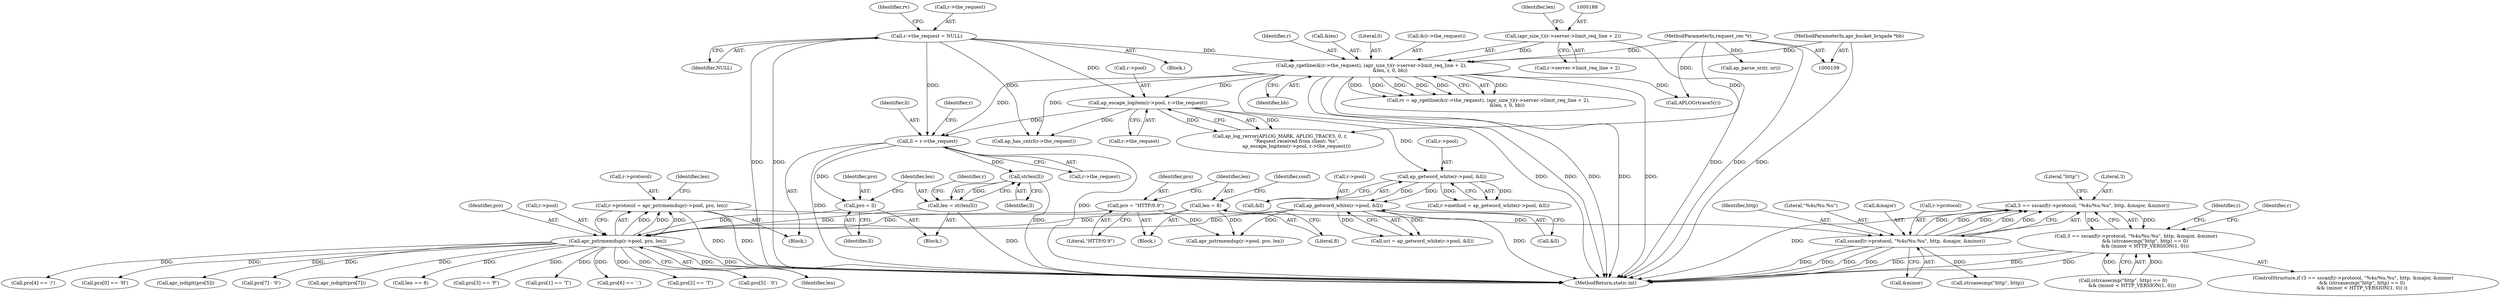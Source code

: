 digraph "0_httpd_6a974059190b8a0c7e499f4ab12fe108127099cb@API" {
"1000508" [label="(Call,3 == sscanf(r->protocol, \"%4s/%u.%u\", http, &major, &minor))"];
"1000510" [label="(Call,sscanf(r->protocol, \"%4s/%u.%u\", http, &major, &minor))"];
"1000415" [label="(Call,r->protocol = apr_pstrmemdup(r->pool, pro, len))"];
"1000419" [label="(Call,apr_pstrmemdup(r->pool, pro, len))"];
"1000305" [label="(Call,ap_getword_white(r->pool, &ll))"];
"1000297" [label="(Call,ap_getword_white(r->pool, &ll))"];
"1000276" [label="(Call,ap_escape_logitem(r->pool, r->the_request))"];
"1000175" [label="(Call,r->the_request = NULL)"];
"1000182" [label="(Call,ap_rgetline(&(r->the_request), (apr_size_t)(r->server->limit_req_line + 2),\n                         &len, r, 0, bb))"];
"1000187" [label="(Call,(apr_size_t)(r->server->limit_req_line + 2))"];
"1000110" [label="(MethodParameterIn,request_rec *r)"];
"1000111" [label="(MethodParameterIn,apr_bucket_brigade *bb)"];
"1000352" [label="(Call,pro = ll)"];
"1000288" [label="(Call,ll = r->the_request)"];
"1000366" [label="(Call,pro = \"HTTP/0.9\")"];
"1000355" [label="(Call,len = strlen(ll))"];
"1000357" [label="(Call,strlen(ll))"];
"1000369" [label="(Call,len = 8)"];
"1000507" [label="(Call,3 == sscanf(r->protocol, \"%4s/%u.%u\", http, &major, &minor)\n            && (strcasecmp(\"http\", http) == 0)\n            && (minor < HTTP_VERSION(1, 0)))"];
"1000419" [label="(Call,apr_pstrmemdup(r->pool, pro, len))"];
"1000295" [label="(Identifier,r)"];
"1000277" [label="(Call,r->pool)"];
"1000518" [label="(Call,&minor)"];
"1000353" [label="(Identifier,pro)"];
"1000355" [label="(Call,len = strlen(ll))"];
"1000415" [label="(Call,r->protocol = apr_pstrmemdup(r->pool, pro, len))"];
"1000356" [label="(Identifier,len)"];
"1000431" [label="(Call,pro[0] == 'H')"];
"1000507" [label="(Call,3 == sscanf(r->protocol, \"%4s/%u.%u\", http, &major, &minor)\n            && (strcasecmp(\"http\", http) == 0)\n            && (minor < HTTP_VERSION(1, 0)))"];
"1000461" [label="(Call,apr_isdigit(pro[5]))"];
"1000523" [label="(Literal,\"http\")"];
"1000297" [label="(Call,ap_getword_white(r->pool, &ll))"];
"1000200" [label="(Identifier,bb)"];
"1000187" [label="(Call,(apr_size_t)(r->server->limit_req_line + 2))"];
"1000267" [label="(Call,APLOGrtrace5(r))"];
"1000301" [label="(Call,&ll)"];
"1000183" [label="(Call,&(r->the_request))"];
"1000352" [label="(Call,pro = ll)"];
"1000486" [label="(Call,pro[7] - '0')"];
"1000354" [label="(Identifier,ll)"];
"1000346" [label="(Block,)"];
"1000471" [label="(Call,apr_isdigit(pro[7]))"];
"1000556" [label="(Call,ap_has_cntrl(r->the_request))"];
"1000427" [label="(Call,len == 8)"];
"1000181" [label="(Identifier,rv)"];
"1000635" [label="(MethodReturn,static int)"];
"1000508" [label="(Call,3 == sscanf(r->protocol, \"%4s/%u.%u\", http, &major, &minor))"];
"1000288" [label="(Call,ll = r->the_request)"];
"1000176" [label="(Call,r->the_request)"];
"1000516" [label="(Call,&major)"];
"1000375" [label="(Identifier,conf)"];
"1000198" [label="(Identifier,r)"];
"1000449" [label="(Call,pro[3] == 'P')"];
"1000306" [label="(Call,r->pool)"];
"1000543" [label="(Identifier,r)"];
"1000175" [label="(Call,r->the_request = NULL)"];
"1000270" [label="(Call,ap_log_rerror(APLOG_MARK, APLOG_TRACE5, 0, r,\n                      \"Request received from client: %s\",\n                      ap_escape_logitem(r->pool, r->the_request)))"];
"1000367" [label="(Identifier,pro)"];
"1000371" [label="(Literal,8)"];
"1000360" [label="(Block,)"];
"1000520" [label="(Call,(strcasecmp(\"http\", http) == 0)\n            && (minor < HTTP_VERSION(1, 0)))"];
"1000522" [label="(Call,strcasecmp(\"http\", http))"];
"1000416" [label="(Call,r->protocol)"];
"1000173" [label="(Block,)"];
"1000437" [label="(Call,pro[1] == 'T')"];
"1000511" [label="(Call,r->protocol)"];
"1000428" [label="(Identifier,len)"];
"1000357" [label="(Call,strlen(ll))"];
"1000515" [label="(Identifier,http)"];
"1000280" [label="(Call,r->the_request)"];
"1000196" [label="(Call,&len)"];
"1000290" [label="(Call,r->the_request)"];
"1000514" [label="(Literal,\"%4s/%u.%u\")"];
"1000423" [label="(Identifier,pro)"];
"1000309" [label="(Call,&ll)"];
"1000305" [label="(Call,ap_getword_white(r->pool, &ll))"];
"1000289" [label="(Identifier,ll)"];
"1000339" [label="(Call,ap_parse_uri(r, uri))"];
"1000303" [label="(Call,uri = ap_getword_white(r->pool, &ll))"];
"1000466" [label="(Call,pro[6] == '.')"];
"1000443" [label="(Call,pro[2] == 'T')"];
"1000370" [label="(Identifier,len)"];
"1000509" [label="(Literal,3)"];
"1000481" [label="(Call,pro[5] - '0')"];
"1000112" [label="(Block,)"];
"1000510" [label="(Call,sscanf(r->protocol, \"%4s/%u.%u\", http, &major, &minor))"];
"1000182" [label="(Call,ap_rgetline(&(r->the_request), (apr_size_t)(r->server->limit_req_line + 2),\n                         &len, r, 0, bb))"];
"1000424" [label="(Identifier,len)"];
"1000417" [label="(Identifier,r)"];
"1000179" [label="(Identifier,NULL)"];
"1000298" [label="(Call,r->pool)"];
"1000368" [label="(Literal,\"HTTP/0.9\")"];
"1000111" [label="(MethodParameterIn,apr_bucket_brigade *bb)"];
"1000455" [label="(Call,pro[4] == '/')"];
"1000369" [label="(Call,len = 8)"];
"1000197" [label="(Identifier,len)"];
"1000180" [label="(Call,rv = ap_rgetline(&(r->the_request), (apr_size_t)(r->server->limit_req_line + 2),\n                         &len, r, 0, bb))"];
"1000189" [label="(Call,r->server->limit_req_line + 2)"];
"1000276" [label="(Call,ap_escape_logitem(r->pool, r->the_request))"];
"1000506" [label="(ControlStructure,if (3 == sscanf(r->protocol, \"%4s/%u.%u\", http, &major, &minor)\n            && (strcasecmp(\"http\", http) == 0)\n            && (minor < HTTP_VERSION(1, 0)) ))"];
"1000388" [label="(Call,apr_pstrmemdup(r->pool, pro, len))"];
"1000358" [label="(Identifier,ll)"];
"1000534" [label="(Identifier,r)"];
"1000293" [label="(Call,r->method = ap_getword_white(r->pool, &ll))"];
"1000199" [label="(Literal,0)"];
"1000366" [label="(Call,pro = \"HTTP/0.9\")"];
"1000420" [label="(Call,r->pool)"];
"1000110" [label="(MethodParameterIn,request_rec *r)"];
"1000508" -> "1000507"  [label="AST: "];
"1000508" -> "1000510"  [label="CFG: "];
"1000509" -> "1000508"  [label="AST: "];
"1000510" -> "1000508"  [label="AST: "];
"1000523" -> "1000508"  [label="CFG: "];
"1000507" -> "1000508"  [label="CFG: "];
"1000508" -> "1000635"  [label="DDG: "];
"1000508" -> "1000507"  [label="DDG: "];
"1000508" -> "1000507"  [label="DDG: "];
"1000510" -> "1000508"  [label="DDG: "];
"1000510" -> "1000508"  [label="DDG: "];
"1000510" -> "1000508"  [label="DDG: "];
"1000510" -> "1000508"  [label="DDG: "];
"1000510" -> "1000508"  [label="DDG: "];
"1000510" -> "1000518"  [label="CFG: "];
"1000511" -> "1000510"  [label="AST: "];
"1000514" -> "1000510"  [label="AST: "];
"1000515" -> "1000510"  [label="AST: "];
"1000516" -> "1000510"  [label="AST: "];
"1000518" -> "1000510"  [label="AST: "];
"1000510" -> "1000635"  [label="DDG: "];
"1000510" -> "1000635"  [label="DDG: "];
"1000510" -> "1000635"  [label="DDG: "];
"1000510" -> "1000635"  [label="DDG: "];
"1000415" -> "1000510"  [label="DDG: "];
"1000510" -> "1000522"  [label="DDG: "];
"1000415" -> "1000112"  [label="AST: "];
"1000415" -> "1000419"  [label="CFG: "];
"1000416" -> "1000415"  [label="AST: "];
"1000419" -> "1000415"  [label="AST: "];
"1000428" -> "1000415"  [label="CFG: "];
"1000415" -> "1000635"  [label="DDG: "];
"1000415" -> "1000635"  [label="DDG: "];
"1000419" -> "1000415"  [label="DDG: "];
"1000419" -> "1000415"  [label="DDG: "];
"1000419" -> "1000415"  [label="DDG: "];
"1000419" -> "1000424"  [label="CFG: "];
"1000420" -> "1000419"  [label="AST: "];
"1000423" -> "1000419"  [label="AST: "];
"1000424" -> "1000419"  [label="AST: "];
"1000419" -> "1000635"  [label="DDG: "];
"1000419" -> "1000635"  [label="DDG: "];
"1000305" -> "1000419"  [label="DDG: "];
"1000352" -> "1000419"  [label="DDG: "];
"1000366" -> "1000419"  [label="DDG: "];
"1000355" -> "1000419"  [label="DDG: "];
"1000369" -> "1000419"  [label="DDG: "];
"1000419" -> "1000427"  [label="DDG: "];
"1000419" -> "1000431"  [label="DDG: "];
"1000419" -> "1000437"  [label="DDG: "];
"1000419" -> "1000443"  [label="DDG: "];
"1000419" -> "1000449"  [label="DDG: "];
"1000419" -> "1000455"  [label="DDG: "];
"1000419" -> "1000461"  [label="DDG: "];
"1000419" -> "1000466"  [label="DDG: "];
"1000419" -> "1000471"  [label="DDG: "];
"1000419" -> "1000481"  [label="DDG: "];
"1000419" -> "1000486"  [label="DDG: "];
"1000305" -> "1000303"  [label="AST: "];
"1000305" -> "1000309"  [label="CFG: "];
"1000306" -> "1000305"  [label="AST: "];
"1000309" -> "1000305"  [label="AST: "];
"1000303" -> "1000305"  [label="CFG: "];
"1000305" -> "1000635"  [label="DDG: "];
"1000305" -> "1000303"  [label="DDG: "];
"1000305" -> "1000303"  [label="DDG: "];
"1000297" -> "1000305"  [label="DDG: "];
"1000297" -> "1000305"  [label="DDG: "];
"1000305" -> "1000388"  [label="DDG: "];
"1000297" -> "1000293"  [label="AST: "];
"1000297" -> "1000301"  [label="CFG: "];
"1000298" -> "1000297"  [label="AST: "];
"1000301" -> "1000297"  [label="AST: "];
"1000293" -> "1000297"  [label="CFG: "];
"1000297" -> "1000293"  [label="DDG: "];
"1000297" -> "1000293"  [label="DDG: "];
"1000276" -> "1000297"  [label="DDG: "];
"1000276" -> "1000270"  [label="AST: "];
"1000276" -> "1000280"  [label="CFG: "];
"1000277" -> "1000276"  [label="AST: "];
"1000280" -> "1000276"  [label="AST: "];
"1000270" -> "1000276"  [label="CFG: "];
"1000276" -> "1000270"  [label="DDG: "];
"1000276" -> "1000270"  [label="DDG: "];
"1000175" -> "1000276"  [label="DDG: "];
"1000182" -> "1000276"  [label="DDG: "];
"1000276" -> "1000288"  [label="DDG: "];
"1000276" -> "1000556"  [label="DDG: "];
"1000175" -> "1000173"  [label="AST: "];
"1000175" -> "1000179"  [label="CFG: "];
"1000176" -> "1000175"  [label="AST: "];
"1000179" -> "1000175"  [label="AST: "];
"1000181" -> "1000175"  [label="CFG: "];
"1000175" -> "1000635"  [label="DDG: "];
"1000175" -> "1000635"  [label="DDG: "];
"1000175" -> "1000182"  [label="DDG: "];
"1000175" -> "1000288"  [label="DDG: "];
"1000175" -> "1000556"  [label="DDG: "];
"1000182" -> "1000180"  [label="AST: "];
"1000182" -> "1000200"  [label="CFG: "];
"1000183" -> "1000182"  [label="AST: "];
"1000187" -> "1000182"  [label="AST: "];
"1000196" -> "1000182"  [label="AST: "];
"1000198" -> "1000182"  [label="AST: "];
"1000199" -> "1000182"  [label="AST: "];
"1000200" -> "1000182"  [label="AST: "];
"1000180" -> "1000182"  [label="CFG: "];
"1000182" -> "1000635"  [label="DDG: "];
"1000182" -> "1000635"  [label="DDG: "];
"1000182" -> "1000635"  [label="DDG: "];
"1000182" -> "1000635"  [label="DDG: "];
"1000182" -> "1000635"  [label="DDG: "];
"1000182" -> "1000180"  [label="DDG: "];
"1000182" -> "1000180"  [label="DDG: "];
"1000182" -> "1000180"  [label="DDG: "];
"1000182" -> "1000180"  [label="DDG: "];
"1000182" -> "1000180"  [label="DDG: "];
"1000182" -> "1000180"  [label="DDG: "];
"1000187" -> "1000182"  [label="DDG: "];
"1000110" -> "1000182"  [label="DDG: "];
"1000111" -> "1000182"  [label="DDG: "];
"1000182" -> "1000267"  [label="DDG: "];
"1000182" -> "1000288"  [label="DDG: "];
"1000182" -> "1000556"  [label="DDG: "];
"1000187" -> "1000189"  [label="CFG: "];
"1000188" -> "1000187"  [label="AST: "];
"1000189" -> "1000187"  [label="AST: "];
"1000197" -> "1000187"  [label="CFG: "];
"1000187" -> "1000635"  [label="DDG: "];
"1000110" -> "1000109"  [label="AST: "];
"1000110" -> "1000635"  [label="DDG: "];
"1000110" -> "1000267"  [label="DDG: "];
"1000110" -> "1000270"  [label="DDG: "];
"1000110" -> "1000339"  [label="DDG: "];
"1000111" -> "1000109"  [label="AST: "];
"1000111" -> "1000635"  [label="DDG: "];
"1000352" -> "1000346"  [label="AST: "];
"1000352" -> "1000354"  [label="CFG: "];
"1000353" -> "1000352"  [label="AST: "];
"1000354" -> "1000352"  [label="AST: "];
"1000356" -> "1000352"  [label="CFG: "];
"1000288" -> "1000352"  [label="DDG: "];
"1000288" -> "1000112"  [label="AST: "];
"1000288" -> "1000290"  [label="CFG: "];
"1000289" -> "1000288"  [label="AST: "];
"1000290" -> "1000288"  [label="AST: "];
"1000295" -> "1000288"  [label="CFG: "];
"1000288" -> "1000635"  [label="DDG: "];
"1000288" -> "1000635"  [label="DDG: "];
"1000288" -> "1000357"  [label="DDG: "];
"1000366" -> "1000360"  [label="AST: "];
"1000366" -> "1000368"  [label="CFG: "];
"1000367" -> "1000366"  [label="AST: "];
"1000368" -> "1000366"  [label="AST: "];
"1000370" -> "1000366"  [label="CFG: "];
"1000366" -> "1000388"  [label="DDG: "];
"1000355" -> "1000346"  [label="AST: "];
"1000355" -> "1000357"  [label="CFG: "];
"1000356" -> "1000355"  [label="AST: "];
"1000357" -> "1000355"  [label="AST: "];
"1000417" -> "1000355"  [label="CFG: "];
"1000355" -> "1000635"  [label="DDG: "];
"1000357" -> "1000355"  [label="DDG: "];
"1000357" -> "1000358"  [label="CFG: "];
"1000358" -> "1000357"  [label="AST: "];
"1000357" -> "1000635"  [label="DDG: "];
"1000369" -> "1000360"  [label="AST: "];
"1000369" -> "1000371"  [label="CFG: "];
"1000370" -> "1000369"  [label="AST: "];
"1000371" -> "1000369"  [label="AST: "];
"1000375" -> "1000369"  [label="CFG: "];
"1000369" -> "1000388"  [label="DDG: "];
"1000507" -> "1000506"  [label="AST: "];
"1000507" -> "1000520"  [label="CFG: "];
"1000520" -> "1000507"  [label="AST: "];
"1000534" -> "1000507"  [label="CFG: "];
"1000543" -> "1000507"  [label="CFG: "];
"1000507" -> "1000635"  [label="DDG: "];
"1000507" -> "1000635"  [label="DDG: "];
"1000507" -> "1000635"  [label="DDG: "];
"1000520" -> "1000507"  [label="DDG: "];
"1000520" -> "1000507"  [label="DDG: "];
}
